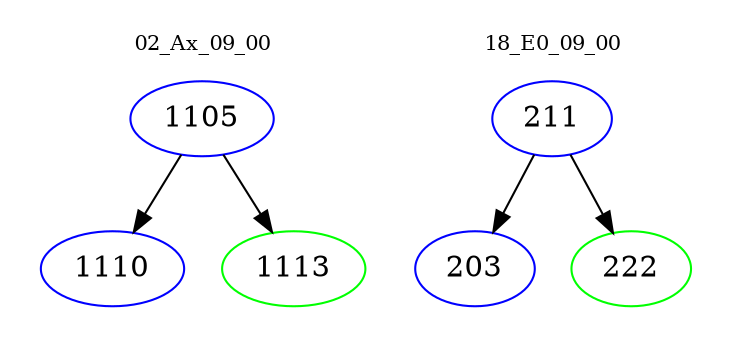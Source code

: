 digraph{
subgraph cluster_0 {
color = white
label = "02_Ax_09_00";
fontsize=10;
T0_1105 [label="1105", color="blue"]
T0_1105 -> T0_1110 [color="black"]
T0_1110 [label="1110", color="blue"]
T0_1105 -> T0_1113 [color="black"]
T0_1113 [label="1113", color="green"]
}
subgraph cluster_1 {
color = white
label = "18_E0_09_00";
fontsize=10;
T1_211 [label="211", color="blue"]
T1_211 -> T1_203 [color="black"]
T1_203 [label="203", color="blue"]
T1_211 -> T1_222 [color="black"]
T1_222 [label="222", color="green"]
}
}
